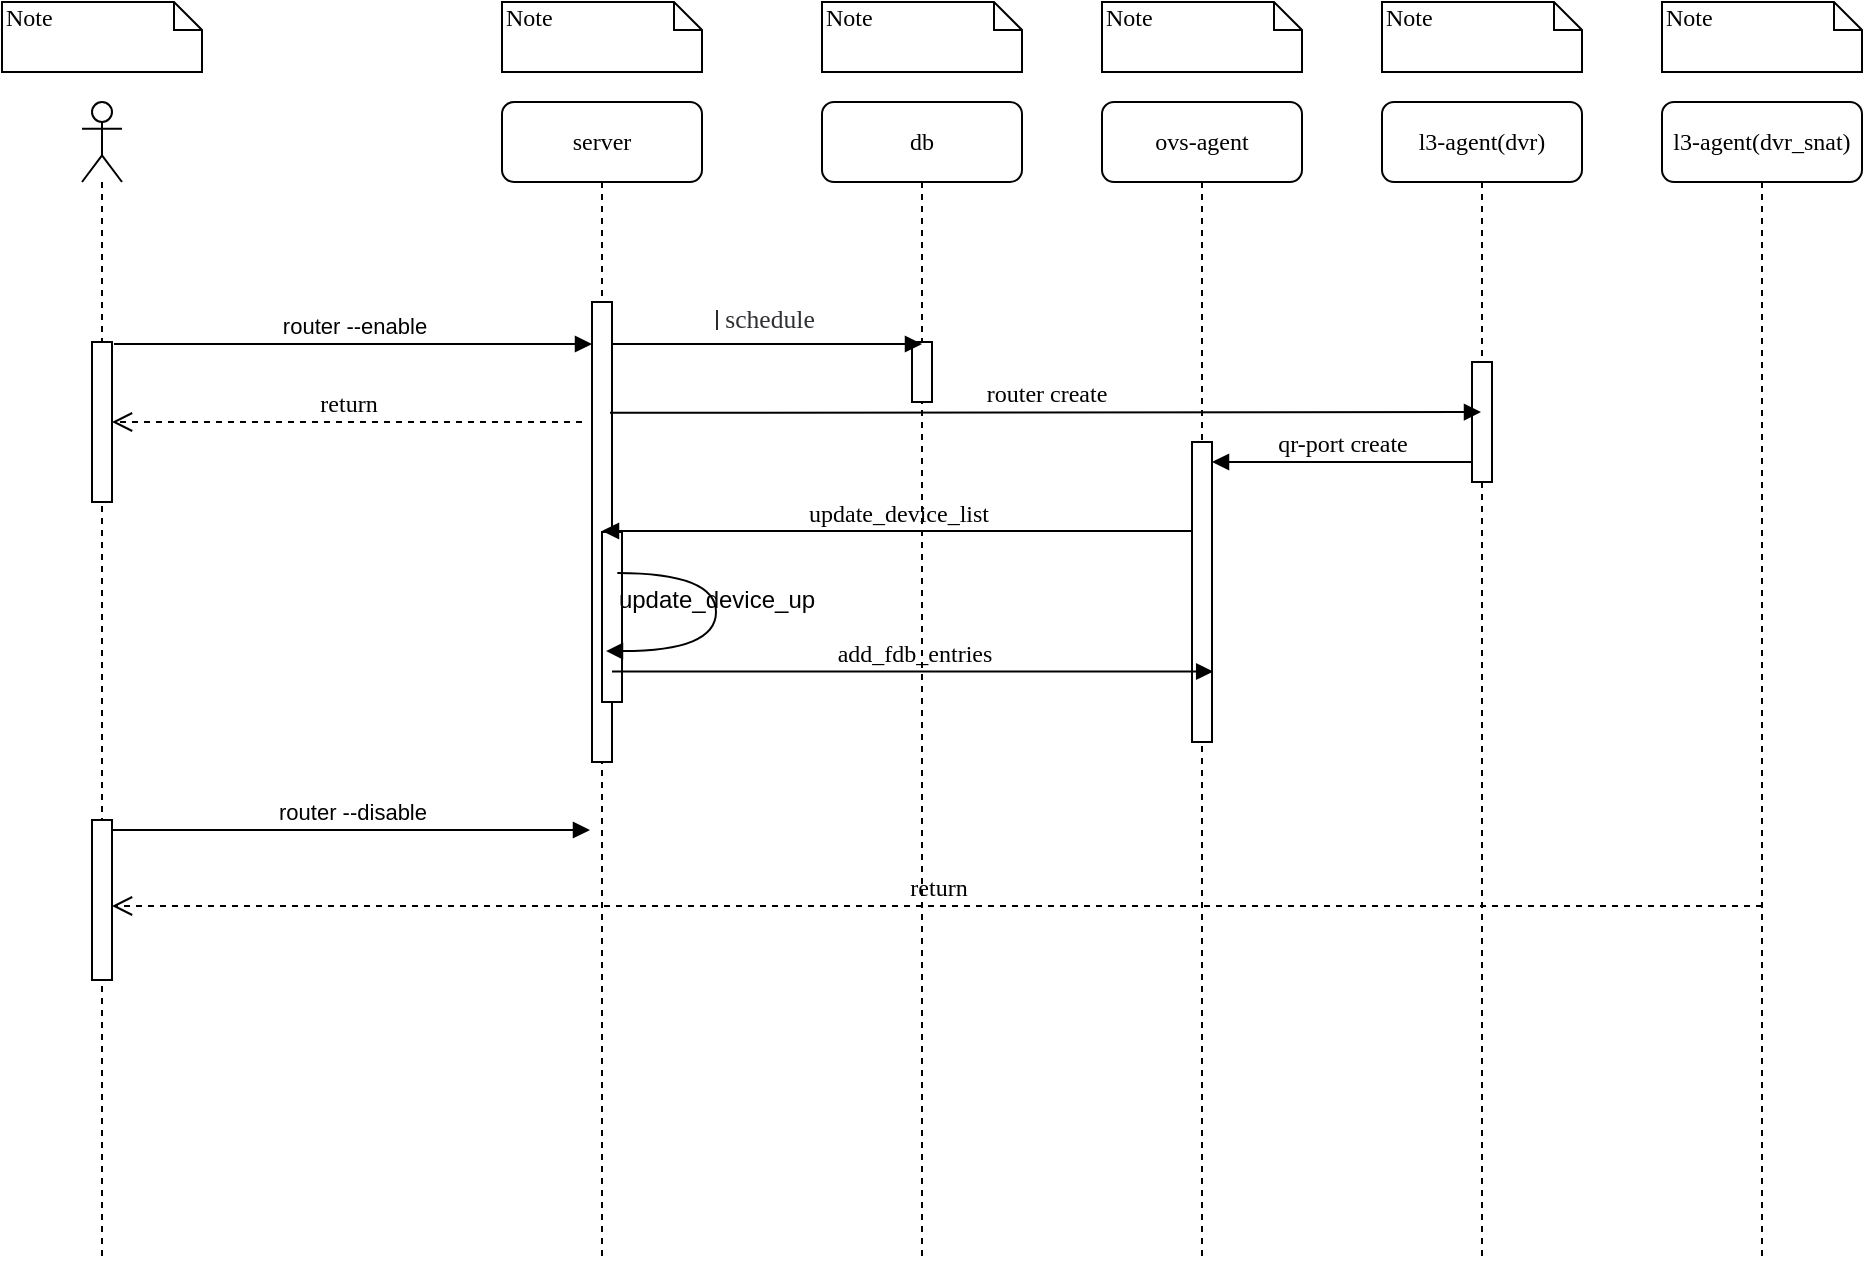 <mxfile version="16.6.1" type="github" pages="2">
  <diagram name="Page-1" id="13e1069c-82ec-6db2-03f1-153e76fe0fe0">
    <mxGraphModel dx="2890" dy="876" grid="1" gridSize="10" guides="1" tooltips="1" connect="1" arrows="1" fold="1" page="1" pageScale="1" pageWidth="1100" pageHeight="850" background="none" math="0" shadow="0">
      <root>
        <mxCell id="0" />
        <mxCell id="1" parent="0" />
        <mxCell id="7baba1c4bc27f4b0-2" value="server" style="shape=umlLifeline;perimeter=lifelinePerimeter;whiteSpace=wrap;html=1;container=1;collapsible=0;recursiveResize=0;outlineConnect=0;rounded=1;shadow=0;comic=0;labelBackgroundColor=none;strokeWidth=1;fontFamily=Verdana;fontSize=12;align=center;" parent="1" vertex="1">
          <mxGeometry x="240" y="80" width="100" height="580" as="geometry" />
        </mxCell>
        <mxCell id="7baba1c4bc27f4b0-10" value="" style="html=1;points=[];perimeter=orthogonalPerimeter;rounded=0;shadow=0;comic=0;labelBackgroundColor=none;strokeWidth=1;fontFamily=Verdana;fontSize=12;align=center;" parent="7baba1c4bc27f4b0-2" vertex="1">
          <mxGeometry x="45" y="100" width="10" height="230" as="geometry" />
        </mxCell>
        <mxCell id="7baba1c4bc27f4b0-34" value="" style="html=1;points=[];perimeter=orthogonalPerimeter;rounded=0;shadow=0;comic=0;labelBackgroundColor=none;strokeWidth=1;fontFamily=Verdana;fontSize=12;align=center;" parent="7baba1c4bc27f4b0-2" vertex="1">
          <mxGeometry x="50" y="215" width="10" height="85" as="geometry" />
        </mxCell>
        <mxCell id="7baba1c4bc27f4b0-21" value="return" style="html=1;verticalAlign=bottom;endArrow=open;dashed=1;endSize=8;labelBackgroundColor=none;fontFamily=Verdana;fontSize=12;edgeStyle=elbowEdgeStyle;elbow=vertical;" parent="7baba1c4bc27f4b0-2" target="f4Wq_F3CazVlj-oZ5k1Y-4" edge="1">
          <mxGeometry relative="1" as="geometry">
            <mxPoint x="-90" y="160" as="targetPoint" />
            <Array as="points">
              <mxPoint x="-15" y="160" />
              <mxPoint x="15" y="160" />
            </Array>
            <mxPoint x="40" y="160" as="sourcePoint" />
          </mxGeometry>
        </mxCell>
        <mxCell id="7baba1c4bc27f4b0-3" value="db" style="shape=umlLifeline;perimeter=lifelinePerimeter;whiteSpace=wrap;html=1;container=1;collapsible=0;recursiveResize=0;outlineConnect=0;rounded=1;shadow=0;comic=0;labelBackgroundColor=none;strokeWidth=1;fontFamily=Verdana;fontSize=12;align=center;" parent="1" vertex="1">
          <mxGeometry x="400" y="80" width="100" height="580" as="geometry" />
        </mxCell>
        <mxCell id="7baba1c4bc27f4b0-13" value="" style="html=1;points=[];perimeter=orthogonalPerimeter;rounded=0;shadow=0;comic=0;labelBackgroundColor=none;strokeWidth=1;fontFamily=Verdana;fontSize=12;align=center;" parent="7baba1c4bc27f4b0-3" vertex="1">
          <mxGeometry x="45" y="120" width="10" height="30" as="geometry" />
        </mxCell>
        <mxCell id="7baba1c4bc27f4b0-4" value="ovs-agent" style="shape=umlLifeline;perimeter=lifelinePerimeter;whiteSpace=wrap;html=1;container=1;collapsible=0;recursiveResize=0;outlineConnect=0;rounded=1;shadow=0;comic=0;labelBackgroundColor=none;strokeWidth=1;fontFamily=Verdana;fontSize=12;align=center;" parent="1" vertex="1">
          <mxGeometry x="540" y="80" width="100" height="580" as="geometry" />
        </mxCell>
        <mxCell id="f4Wq_F3CazVlj-oZ5k1Y-10" value="update_device_list" style="html=1;verticalAlign=bottom;endArrow=block;labelBackgroundColor=none;fontFamily=Verdana;fontSize=12;edgeStyle=elbowEdgeStyle;elbow=vertical;" edge="1" parent="7baba1c4bc27f4b0-4" target="7baba1c4bc27f4b0-2">
          <mxGeometry relative="1" as="geometry">
            <mxPoint x="45" y="214.5" as="sourcePoint" />
            <mxPoint x="-85" y="214.5" as="targetPoint" />
          </mxGeometry>
        </mxCell>
        <mxCell id="7baba1c4bc27f4b0-5" value="l3-agent(dvr)" style="shape=umlLifeline;perimeter=lifelinePerimeter;whiteSpace=wrap;html=1;container=1;collapsible=0;recursiveResize=0;outlineConnect=0;rounded=1;shadow=0;comic=0;labelBackgroundColor=none;strokeWidth=1;fontFamily=Verdana;fontSize=12;align=center;" parent="1" vertex="1">
          <mxGeometry x="680" y="80" width="100" height="580" as="geometry" />
        </mxCell>
        <mxCell id="7baba1c4bc27f4b0-6" value="l3-agent(dvr_snat)" style="shape=umlLifeline;perimeter=lifelinePerimeter;whiteSpace=wrap;html=1;container=1;collapsible=0;recursiveResize=0;outlineConnect=0;rounded=1;shadow=0;comic=0;labelBackgroundColor=none;strokeWidth=1;fontFamily=Verdana;fontSize=12;align=center;" parent="1" vertex="1">
          <mxGeometry x="820" y="80" width="100" height="580" as="geometry" />
        </mxCell>
        <mxCell id="7baba1c4bc27f4b0-16" value="" style="html=1;points=[];perimeter=orthogonalPerimeter;rounded=0;shadow=0;comic=0;labelBackgroundColor=none;strokeWidth=1;fontFamily=Verdana;fontSize=12;align=center;" parent="1" vertex="1">
          <mxGeometry x="585" y="250" width="10" height="150" as="geometry" />
        </mxCell>
        <mxCell id="7baba1c4bc27f4b0-19" value="" style="html=1;points=[];perimeter=orthogonalPerimeter;rounded=0;shadow=0;comic=0;labelBackgroundColor=none;strokeWidth=1;fontFamily=Verdana;fontSize=12;align=center;" parent="1" vertex="1">
          <mxGeometry x="725" y="210" width="10" height="60" as="geometry" />
        </mxCell>
        <mxCell id="7baba1c4bc27f4b0-20" value="qr-port create" style="html=1;verticalAlign=bottom;endArrow=block;labelBackgroundColor=none;fontFamily=Verdana;fontSize=12;edgeStyle=elbowEdgeStyle;elbow=vertical;" parent="1" source="7baba1c4bc27f4b0-19" target="7baba1c4bc27f4b0-16" edge="1">
          <mxGeometry relative="1" as="geometry">
            <mxPoint x="650" y="230" as="sourcePoint" />
          </mxGeometry>
        </mxCell>
        <mxCell id="7baba1c4bc27f4b0-23" value="add_fdb_entries" style="html=1;verticalAlign=bottom;endArrow=block;entryX=1.06;entryY=0.945;labelBackgroundColor=none;fontFamily=Verdana;fontSize=12;entryDx=0;entryDy=0;entryPerimeter=0;" parent="1" edge="1">
          <mxGeometry relative="1" as="geometry">
            <mxPoint x="295" y="364.75" as="sourcePoint" />
            <mxPoint x="595.6" y="364.75" as="targetPoint" />
          </mxGeometry>
        </mxCell>
        <mxCell id="7baba1c4bc27f4b0-30" value="return" style="html=1;verticalAlign=bottom;endArrow=open;dashed=1;endSize=8;labelBackgroundColor=none;fontFamily=Verdana;fontSize=12;edgeStyle=elbowEdgeStyle;elbow=vertical;" parent="1" edge="1">
          <mxGeometry relative="1" as="geometry">
            <mxPoint x="45" y="482" as="targetPoint" />
            <Array as="points">
              <mxPoint x="570" y="482" />
            </Array>
            <mxPoint x="870" y="482" as="sourcePoint" />
          </mxGeometry>
        </mxCell>
        <mxCell id="7baba1c4bc27f4b0-14" value="&lt;ul class=&quot;nettran&quot; style=&quot;box-sizing: border-box ; margin: 0px ; padding: 0px ; color: rgb(46 , 48 , 51) ; font-family: &amp;#34;arial&amp;#34; , &amp;#34;microsoft yahei&amp;#34; , , , &amp;#34;malgun gothic&amp;#34; , &amp;#34;meiryo&amp;#34; , sans-serif ; font-size: 12.8px ; line-height: 10.4px ; background-color: rgb(255 , 255 , 255)&quot;&gt;&lt;li style=&quot;box-sizing: border-box ; margin: 0px 0px 5px ; padding: 0px 4px ; list-style: none ; display: inline-block ; border-left-width: 1px ; border-left-style: solid ; border-left-color: rgb(43 , 43 , 43)&quot;&gt;schedule&lt;/li&gt;&lt;/ul&gt;" style="html=1;verticalAlign=bottom;endArrow=block;labelBackgroundColor=none;fontFamily=Verdana;fontSize=12;edgeStyle=elbowEdgeStyle;elbow=vertical;" parent="1" source="7baba1c4bc27f4b0-10" edge="1">
          <mxGeometry relative="1" as="geometry">
            <mxPoint x="370" y="200" as="sourcePoint" />
            <mxPoint x="450" y="201" as="targetPoint" />
          </mxGeometry>
        </mxCell>
        <mxCell id="7baba1c4bc27f4b0-40" value="Note" style="shape=note;whiteSpace=wrap;html=1;size=14;verticalAlign=top;align=left;spacingTop=-6;rounded=0;shadow=0;comic=0;labelBackgroundColor=none;strokeWidth=1;fontFamily=Verdana;fontSize=12" parent="1" vertex="1">
          <mxGeometry x="-10" y="30" width="100" height="35" as="geometry" />
        </mxCell>
        <mxCell id="7baba1c4bc27f4b0-41" value="Note" style="shape=note;whiteSpace=wrap;html=1;size=14;verticalAlign=top;align=left;spacingTop=-6;rounded=0;shadow=0;comic=0;labelBackgroundColor=none;strokeWidth=1;fontFamily=Verdana;fontSize=12" parent="1" vertex="1">
          <mxGeometry x="240" y="30" width="100" height="35" as="geometry" />
        </mxCell>
        <mxCell id="7baba1c4bc27f4b0-42" value="Note" style="shape=note;whiteSpace=wrap;html=1;size=14;verticalAlign=top;align=left;spacingTop=-6;rounded=0;shadow=0;comic=0;labelBackgroundColor=none;strokeWidth=1;fontFamily=Verdana;fontSize=12" parent="1" vertex="1">
          <mxGeometry x="400" y="30" width="100" height="35" as="geometry" />
        </mxCell>
        <mxCell id="7baba1c4bc27f4b0-43" value="Note" style="shape=note;whiteSpace=wrap;html=1;size=14;verticalAlign=top;align=left;spacingTop=-6;rounded=0;shadow=0;comic=0;labelBackgroundColor=none;strokeWidth=1;fontFamily=Verdana;fontSize=12" parent="1" vertex="1">
          <mxGeometry x="540" y="30" width="100" height="35" as="geometry" />
        </mxCell>
        <mxCell id="7baba1c4bc27f4b0-44" value="Note" style="shape=note;whiteSpace=wrap;html=1;size=14;verticalAlign=top;align=left;spacingTop=-6;rounded=0;shadow=0;comic=0;labelBackgroundColor=none;strokeWidth=1;fontFamily=Verdana;fontSize=12" parent="1" vertex="1">
          <mxGeometry x="680" y="30" width="100" height="35" as="geometry" />
        </mxCell>
        <mxCell id="7baba1c4bc27f4b0-45" value="Note" style="shape=note;whiteSpace=wrap;html=1;size=14;verticalAlign=top;align=left;spacingTop=-6;rounded=0;shadow=0;comic=0;labelBackgroundColor=none;strokeWidth=1;fontFamily=Verdana;fontSize=12" parent="1" vertex="1">
          <mxGeometry x="820" y="30" width="100" height="35" as="geometry" />
        </mxCell>
        <mxCell id="f4Wq_F3CazVlj-oZ5k1Y-3" value="" style="shape=umlLifeline;participant=umlActor;perimeter=lifelinePerimeter;whiteSpace=wrap;html=1;container=1;collapsible=0;recursiveResize=0;verticalAlign=top;spacingTop=36;outlineConnect=0;" vertex="1" parent="1">
          <mxGeometry x="30" y="80" width="20" height="580" as="geometry" />
        </mxCell>
        <mxCell id="f4Wq_F3CazVlj-oZ5k1Y-4" value="" style="html=1;points=[];perimeter=orthogonalPerimeter;" vertex="1" parent="f4Wq_F3CazVlj-oZ5k1Y-3">
          <mxGeometry x="5" y="120" width="10" height="80" as="geometry" />
        </mxCell>
        <mxCell id="f4Wq_F3CazVlj-oZ5k1Y-6" value="" style="html=1;points=[];perimeter=orthogonalPerimeter;" vertex="1" parent="f4Wq_F3CazVlj-oZ5k1Y-3">
          <mxGeometry x="5" y="359" width="10" height="80" as="geometry" />
        </mxCell>
        <mxCell id="f4Wq_F3CazVlj-oZ5k1Y-8" value="router --enable" style="html=1;verticalAlign=bottom;endArrow=block;rounded=0;" edge="1" parent="f4Wq_F3CazVlj-oZ5k1Y-3" target="7baba1c4bc27f4b0-10">
          <mxGeometry width="80" relative="1" as="geometry">
            <mxPoint x="16" y="121" as="sourcePoint" />
            <mxPoint x="250.4" y="120.71" as="targetPoint" />
          </mxGeometry>
        </mxCell>
        <mxCell id="f4Wq_F3CazVlj-oZ5k1Y-9" value="router create" style="html=1;verticalAlign=bottom;endArrow=block;labelBackgroundColor=none;fontFamily=Verdana;fontSize=12;edgeStyle=elbowEdgeStyle;elbow=vertical;exitX=0.9;exitY=0.18;exitDx=0;exitDy=0;exitPerimeter=0;" edge="1" parent="1">
          <mxGeometry relative="1" as="geometry">
            <mxPoint x="294" y="235.4" as="sourcePoint" />
            <mxPoint x="729.5" y="235" as="targetPoint" />
          </mxGeometry>
        </mxCell>
        <mxCell id="wyxuPFRudOdrwrFCGt7A-4" value="&lt;span style=&quot;font-family: &amp;#34;helvetica&amp;#34; ; text-align: left&quot;&gt;update_device_up&lt;/span&gt;" style="html=1;verticalAlign=bottom;endArrow=block;labelBackgroundColor=none;fontFamily=Verdana;fontSize=12;elbow=vertical;edgeStyle=orthogonalEdgeStyle;curved=1;exitX=1.066;exitY=0.713;exitPerimeter=0;" edge="1" parent="1">
          <mxGeometry relative="1" as="geometry">
            <mxPoint x="297.66" y="315.46" as="sourcePoint" />
            <mxPoint x="292" y="354.55" as="targetPoint" />
            <Array as="points">
              <mxPoint x="347" y="315.55" />
              <mxPoint x="347" y="354.55" />
            </Array>
          </mxGeometry>
        </mxCell>
        <mxCell id="wyxuPFRudOdrwrFCGt7A-6" value="router --disable" style="html=1;verticalAlign=bottom;endArrow=block;rounded=0;" edge="1" parent="1">
          <mxGeometry width="80" relative="1" as="geometry">
            <mxPoint x="45" y="444" as="sourcePoint" />
            <mxPoint x="284" y="444" as="targetPoint" />
          </mxGeometry>
        </mxCell>
      </root>
    </mxGraphModel>
  </diagram>
  <diagram id="hrnhezWi1rzi-BcBaC11" name="Page-2">
    <mxGraphModel dx="1790" dy="876" grid="1" gridSize="10" guides="1" tooltips="1" connect="1" arrows="1" fold="1" page="1" pageScale="1" pageWidth="827" pageHeight="1169" math="0" shadow="0">
      <root>
        <mxCell id="0A-2EMo71As4N8A5hutU-0" />
        <mxCell id="0A-2EMo71As4N8A5hutU-1" parent="0A-2EMo71As4N8A5hutU-0" />
        <mxCell id="9kDTwUN8by6skrpwrqqP-0" value="Text" style="text;html=1;strokeColor=none;fillColor=none;align=center;verticalAlign=middle;whiteSpace=wrap;rounded=0;" vertex="1" parent="0A-2EMo71As4N8A5hutU-1">
          <mxGeometry x="380" y="1030" width="60" height="30" as="geometry" />
        </mxCell>
        <mxCell id="9kDTwUN8by6skrpwrqqP-3" value="" style="edgeStyle=orthogonalEdgeStyle;rounded=0;orthogonalLoop=1;jettySize=auto;html=1;" edge="1" parent="0A-2EMo71As4N8A5hutU-1" source="9kDTwUN8by6skrpwrqqP-1" target="9kDTwUN8by6skrpwrqqP-2">
          <mxGeometry relative="1" as="geometry" />
        </mxCell>
        <mxCell id="9kDTwUN8by6skrpwrqqP-1" value="" style="rounded=1;whiteSpace=wrap;html=1;" vertex="1" parent="0A-2EMo71As4N8A5hutU-1">
          <mxGeometry x="350" y="1020" width="120" height="60" as="geometry" />
        </mxCell>
        <mxCell id="9kDTwUN8by6skrpwrqqP-2" value="" style="rounded=1;whiteSpace=wrap;html=1;fillColor=rgb(255, 255, 255);strokeColor=rgb(0, 0, 0);fontColor=rgb(0, 0, 0);" vertex="1" parent="0A-2EMo71As4N8A5hutU-1">
          <mxGeometry x="550" y="1020" width="120" height="60" as="geometry" />
        </mxCell>
      </root>
    </mxGraphModel>
  </diagram>
</mxfile>
